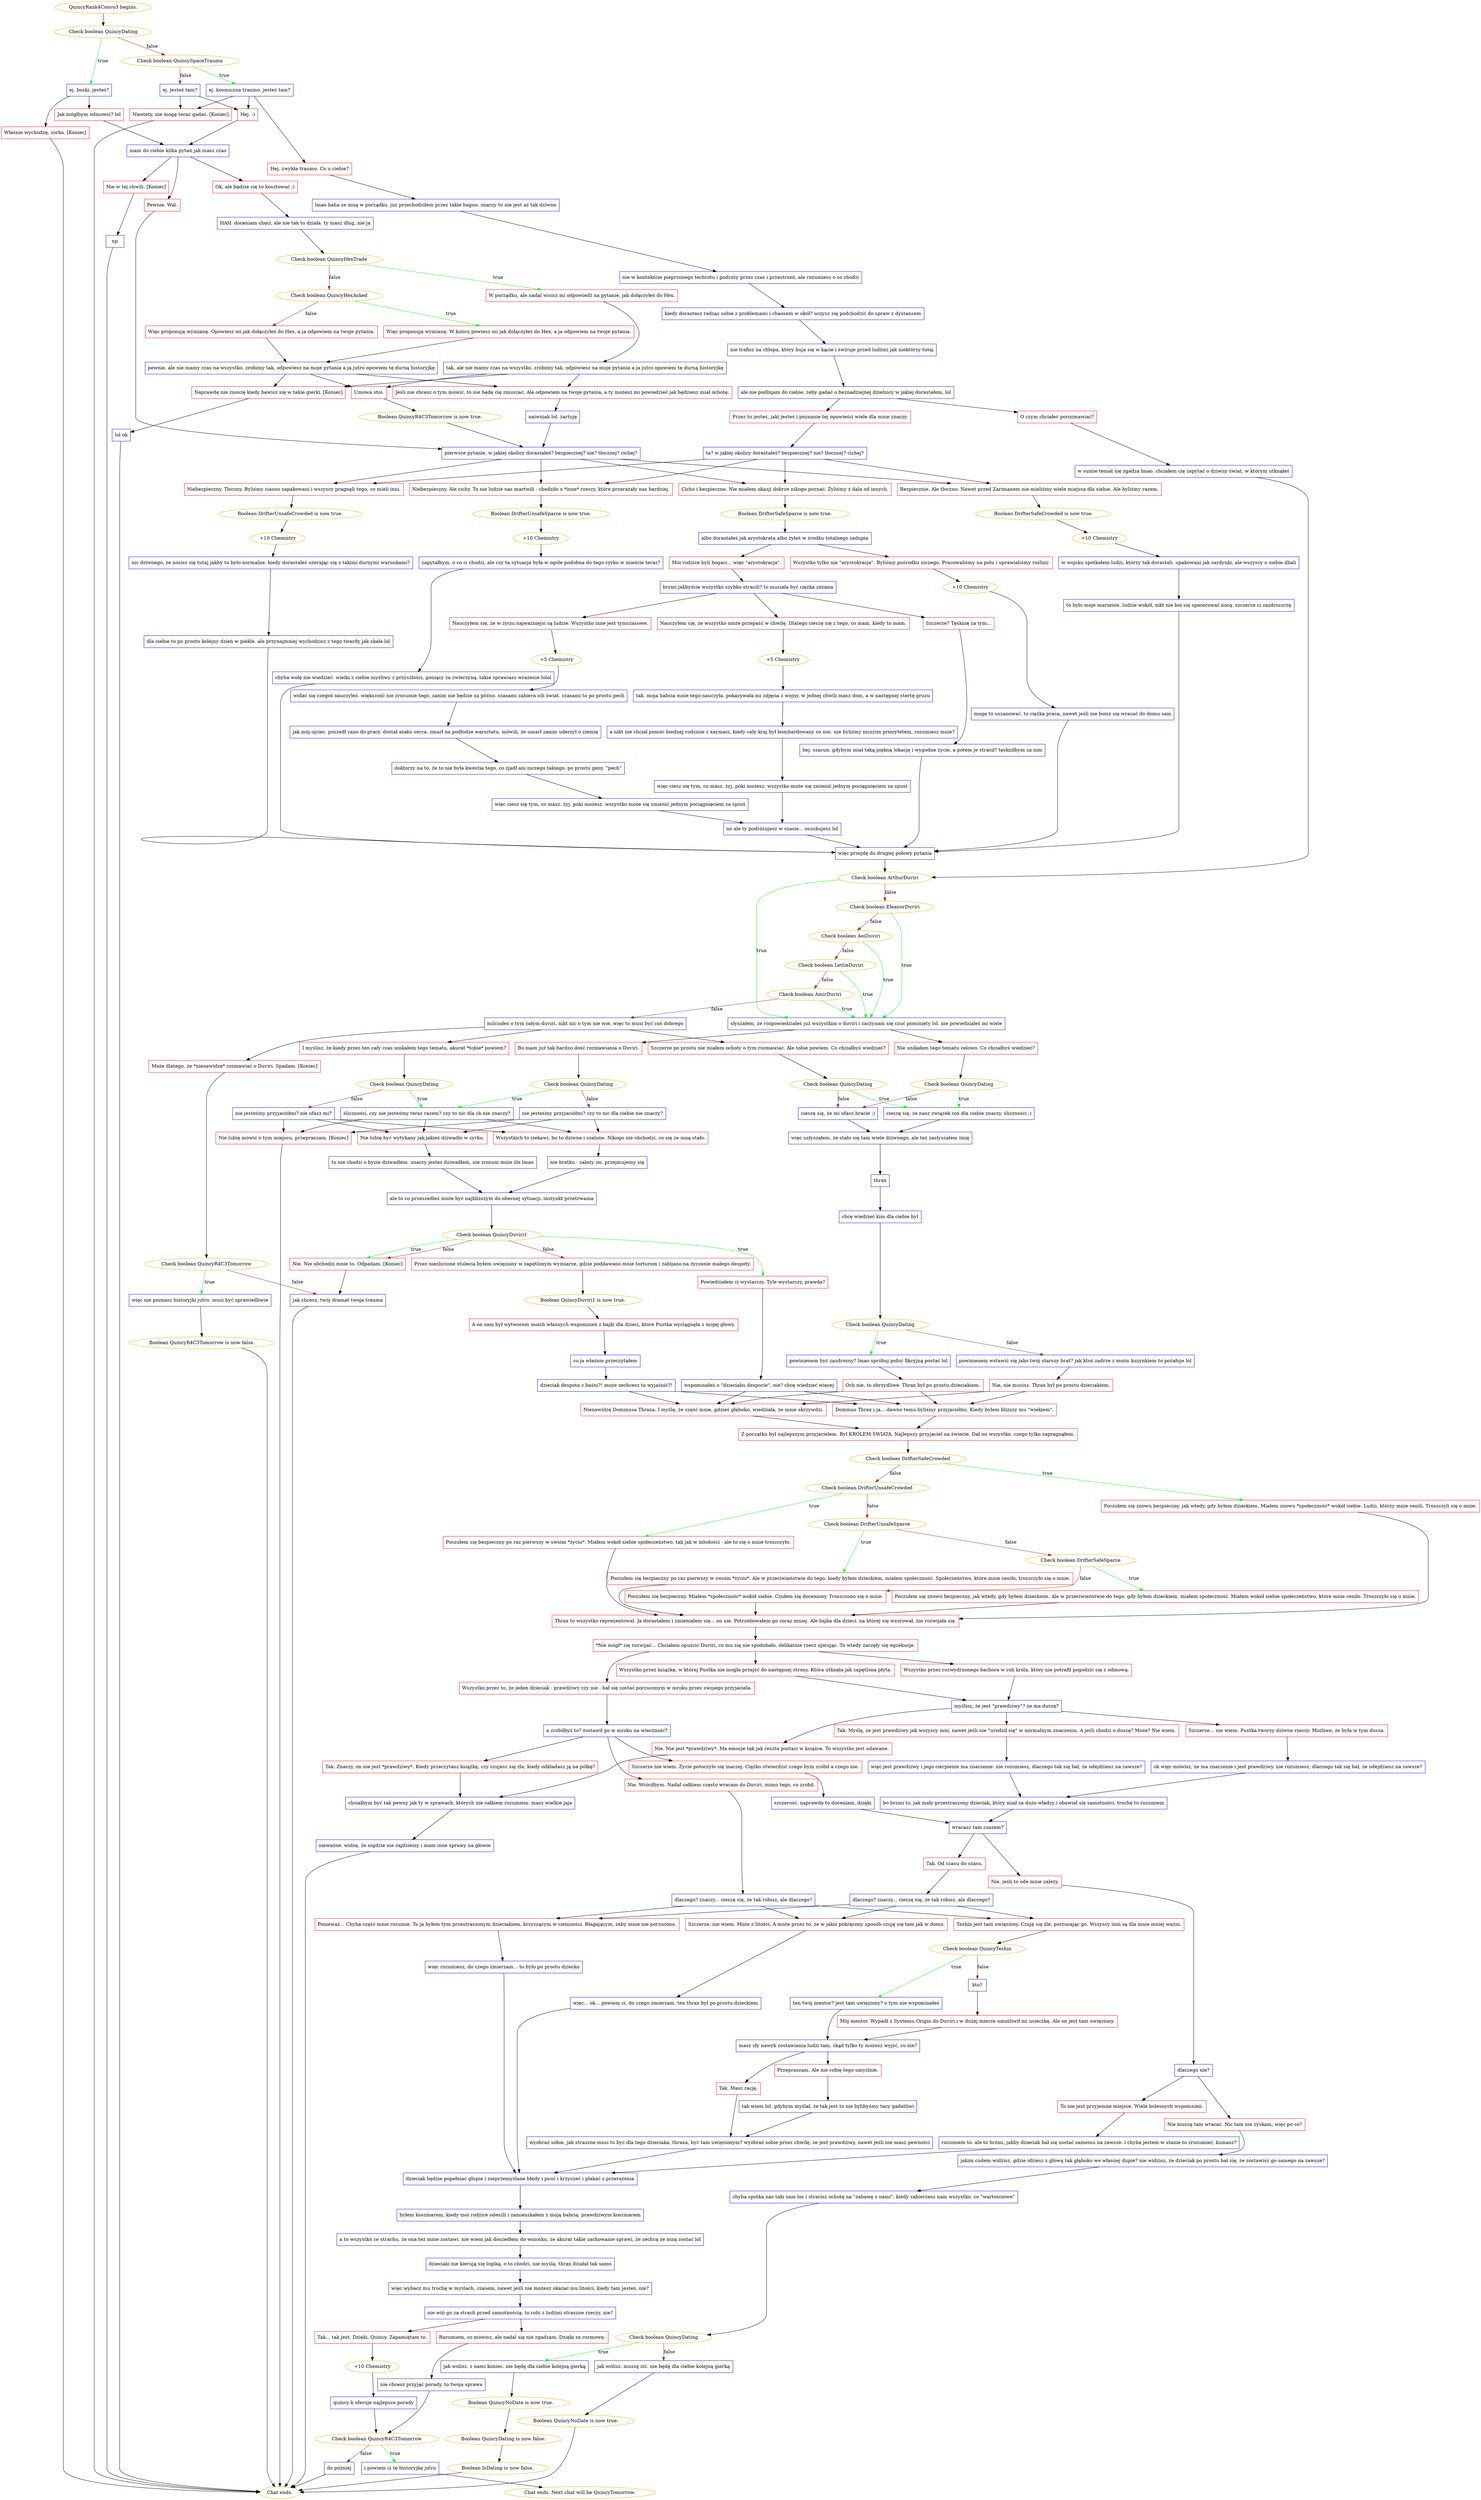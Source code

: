 digraph {
	"QuincyRank4Convo3 begins." [color=orange];
		"QuincyRank4Convo3 begins." -> j552943725;
	j552943725 [label="Check boolean QuincyDating",color=orange];
		j552943725 -> j1489298350 [label=true,color=green];
		j552943725 -> j3004499405 [label=false,color=brown];
	j1489298350 [label="ej. boski. jesteś?",shape=box,color=blue];
		j1489298350 -> j1598160281;
		j1489298350 -> j1451330750;
	j3004499405 [label="Check boolean QuincySpaceTrauma",color=orange];
		j3004499405 -> j4193904279 [label=true,color=green];
		j3004499405 -> j1729832285 [label=false,color=brown];
	j1598160281 [label="Jak mógłbym odmowić? lol",shape=box,color=red];
		j1598160281 -> j26209910;
	j1451330750 [label="Właśnie wychodzę, sorka. [Koniec]",shape=box,color=red];
		j1451330750 -> "Chat ends.";
	j4193904279 [label="ej. kosmiczna traumo. jesteś tam?",shape=box,color=blue];
		j4193904279 -> j3669931911;
		j4193904279 -> j4040983870;
		j4193904279 -> j3745594911;
	j1729832285 [label="ej. jesteś tam?",shape=box,color=blue];
		j1729832285 -> j4040983870;
		j1729832285 -> j3745594911;
	j26209910 [label="mam do ciebie kilka pytań jak masz czas",shape=box,color=blue];
		j26209910 -> j435291826;
		j26209910 -> j420030449;
		j26209910 -> j2180638348;
	"Chat ends." [color=orange];
	j3669931911 [label="Hej, zwykła traumo. Co u ciebie?",shape=box,color=red];
		j3669931911 -> j660620563;
	j4040983870 [label="Hej. :)",shape=box,color=red];
		j4040983870 -> j26209910;
	j3745594911 [label="Niestety, nie mogę teraz gadać. [Koniec]",shape=box,color=red];
		j3745594911 -> "Chat ends.";
	j435291826 [label="Pewnie. Wal.",shape=box,color=red];
		j435291826 -> j3430024985;
	j420030449 [label="Ok, ale będzie cię to kosztować ;)",shape=box,color=red];
		j420030449 -> j636613376;
	j2180638348 [label="Nie w tej chwili. [Koniec]",shape=box,color=red];
		j2180638348 -> j2591297677;
	j660620563 [label="lmao haha ze mną w porządku. już przechodziłem przez takie bagno. znaczy to nie jest aż tak dziwne",shape=box,color=blue];
		j660620563 -> j3934688614;
	j3430024985 [label="pierwsze pytanie, w jakiej okolicy dorastałeś? bezpiecznej? nie? tłocznej? cichej?",shape=box,color=blue];
		j3430024985 -> j3469904545;
		j3430024985 -> j4021851991;
		j3430024985 -> j1886667442;
		j3430024985 -> j3565379381;
	j636613376 [label="HAH. doceniam chęci, ale nie tak to działa. ty masz dług, nie ja",shape=box,color=blue];
		j636613376 -> j3869748579;
	j2591297677 [label="np",shape=box,color=blue];
		j2591297677 -> "Chat ends.";
	j3934688614 [label="nie w kontekście pieprzonego techrotu i podróży przez czas i przestrzeń, ale rozumiesz o co chodzi",shape=box,color=blue];
		j3934688614 -> j2372519033;
	j3469904545 [label="Bezpiecznie. Ale tłoczno. Nawet przed Zarimanem nie mieliśmy wiele miejsca dla siebie. Ale byliśmy razem.",shape=box,color=red];
		j3469904545 -> j111614122;
	j4021851991 [label="Niebezpieczny. Tłoczny. Byliśmy ciasno zapakowani i wszyscy pragnęli tego, co mieli inni.",shape=box,color=red];
		j4021851991 -> j1785983620;
	j1886667442 [label="Niebezpieczny. Ale cichy. To nie ludzie nas martwili - chodziło o *inne* rzeczy, które przerażały nas bardziej.",shape=box,color=red];
		j1886667442 -> j1255159791;
	j3565379381 [label="Cicho i bezpieczne. Nie miałem okazji dobrze nikogo poznać. Żyliśmy z dala od innych.",shape=box,color=red];
		j3565379381 -> j3934971744;
	j3869748579 [label="Check boolean QuincyHexTrade",color=orange];
		j3869748579 -> j1115131059 [label=true,color=green];
		j3869748579 -> j4011176701 [label=false,color=brown];
	j2372519033 [label="kiedy dorastasz radząc sobie z problemami i chaosem w okół? uczysz się podchodzić do spraw z dystansem",shape=box,color=blue];
		j2372519033 -> j363105078;
	j111614122 [label="Boolean DrifterSafeCrowded is now true.",color=orange];
		j111614122 -> j1689989948;
	j1785983620 [label="Boolean DrifterUnsafeCrowded is now true.",color=orange];
		j1785983620 -> j1156382435;
	j1255159791 [label="Boolean DrifterUnsafeSparce is now true.",color=orange];
		j1255159791 -> j4222160903;
	j3934971744 [label="Boolean DrifterSafeSparce is now true.",color=orange];
		j3934971744 -> j1309890584;
	j1115131059 [label="W porządku, ale nadal wisisz mi odpowiedź na pytanie, jak dołączyłeś do Hex.",shape=box,color=red];
		j1115131059 -> j868095404;
	j4011176701 [label="Check boolean QuincyHexAsked",color=orange];
		j4011176701 -> j2025429993 [label=true,color=green];
		j4011176701 -> j1582662849 [label=false,color=brown];
	j363105078 [label="nie trafisz na chłopa, który buja się w kącie i świruje przed ludźmi jak niektórzy tutaj",shape=box,color=blue];
		j363105078 -> j1546439884;
	j1689989948 [label="+10 Chemistry",color=orange];
		j1689989948 -> j3278917461;
	j1156382435 [label="+10 Chemistry",color=orange];
		j1156382435 -> j1727701806;
	j4222160903 [label="+10 Chemistry",color=orange];
		j4222160903 -> j1982137089;
	j1309890584 [label="albo dorastałeś jak arystokrata albo żyłeś w środku totalnego zadupia",shape=box,color=blue];
		j1309890584 -> j3082595593;
		j1309890584 -> j672392161;
	j868095404 [label="tak, ale nie mamy czas na wszystko. zrobimy tak, odpowiesz na moje pytania a ja jutro opowiem tę durną historyjkę",shape=box,color=blue];
		j868095404 -> j3160961723;
		j868095404 -> j1519052007;
		j868095404 -> j1077432639;
	j2025429993 [label="Więc proponuję wymianę. W końcu powiesz mi jak dołączyłeś do Hex, a ja odpowiem na twoje pytania.",shape=box,color=red];
		j2025429993 -> j4198060643;
	j1582662849 [label="Więc proponuję wymianę. Opowiesz mi jak dołączyłeś do Hex, a ja odpowiem na twoje pytania.",shape=box,color=red];
		j1582662849 -> j4198060643;
	j1546439884 [label="ale nie podbijam do ciebie, żeby gadać o beznadziejnej dzielnicy w jakiej dorastałem, lol",shape=box,color=blue];
		j1546439884 -> j3352471852;
		j1546439884 -> j2400155423;
	j3278917461 [label="w wojsku spotkałem ludzi, którzy tak dorastali. upakowani jak sardynki, ale wszyscy o siebie dbali",shape=box,color=blue];
		j3278917461 -> j4175053951;
	j1727701806 [label="nic dziwnego, że nosisz się tutaj jakby to było normalne. kiedy dorastałeś użerając się z takimi durnymi warunkami?",shape=box,color=blue];
		j1727701806 -> j2216394894;
	j1982137089 [label="zapytałbym, o co ci chodzi, ale czy ta sytuacja była w ogóle podobna do tego cyrku w mieście teraz?",shape=box,color=blue];
		j1982137089 -> j3071132453;
	j3082595593 [label="Wszystko tylko nie \"arystokracja\". Byliśmy pośrodku niczego. Pracowaliśmy na polu i uprawialiśmy rośliny.",shape=box,color=red];
		j3082595593 -> j3521265103;
	j672392161 [label="Moi rodzice byli bogaci... więc \"arystokracja\".",shape=box,color=red];
		j672392161 -> j993340879;
	j3160961723 [label="Umowa stoi.",shape=box,color=red];
		j3160961723 -> j1117810005;
	j1519052007 [label="Jeśli nie chcesz o tym mówić, to nie będę cię zmuszać. Ale odpowiem na twoje pytania, a ty możesz mi powiedzieć jak będziesz miał ochotę.",shape=box,color=red];
		j1519052007 -> j281354843;
	j1077432639 [label="Naprawdę nie znoszę kiedy bawisz się w takie gierki. [Koniec]",shape=box,color=red];
		j1077432639 -> j3729148362;
	j4198060643 [label="pewnie, ale nie mamy czas na wszystko. zrobimy tak, odpowiesz na moje pytania a ja jutro opowiem tę durną historyjkę",shape=box,color=blue];
		j4198060643 -> j3160961723;
		j4198060643 -> j1519052007;
		j4198060643 -> j1077432639;
	j3352471852 [label="O czym chciałeś porozmawiać?",shape=box,color=red];
		j3352471852 -> j3546648647;
	j2400155423 [label="Przez to jesteś, jaki jesteś i poznanie tej opowieści wiele dla mnie znaczy.",shape=box,color=red];
		j2400155423 -> j3577637824;
	j4175053951 [label="to było moje marzenie. ludzie wokół, nikt nie boi się spacerować nocą. szczerze ci zazdroszczę",shape=box,color=blue];
		j4175053951 -> j2461514948;
	j2216394894 [label="dla ciebie to po prostu kolejny dzień w piekle. ale przynajmniej wychodzisz z tego twardy jak skała lol",shape=box,color=blue];
		j2216394894 -> j2461514948;
	j3071132453 [label="chyba wolę nie wiedzieć. wielki z ciebie myśliwy z przyszłości, goniący za zwierzyną. takie sprawiasz wrażenie lolol",shape=box,color=blue];
		j3071132453 -> j2461514948;
	j3521265103 [label="+10 Chemistry",color=orange];
		j3521265103 -> j2937199216;
	j993340879 [label="brzmi jakbyście wszystko szybko stracili? to musiała być ciężka zmiana",shape=box,color=blue];
		j993340879 -> j3215568279;
		j993340879 -> j1130708988;
		j993340879 -> j203627616;
	j1117810005 [label="Boolean QuincyR4C3Tomorrow is now true.",color=orange];
		j1117810005 -> j3430024985;
	j281354843 [label="naiwniak lol. żartuję",shape=box,color=blue];
		j281354843 -> j3430024985;
	j3729148362 [label="lol ok",shape=box,color=blue];
		j3729148362 -> "Chat ends.";
	j3546648647 [label="w sumie temat się zgadza lmao. chciałem cię zapytać o dziwny świat, w którym utknąłeś",shape=box,color=blue];
		j3546648647 -> j3268356592;
	j3577637824 [label="ta? w jakiej okolicy dorastałeś? bezpiecznej? nie? tłocznej? cichej?",shape=box,color=blue];
		j3577637824 -> j3469904545;
		j3577637824 -> j4021851991;
		j3577637824 -> j1886667442;
		j3577637824 -> j3565379381;
	j2461514948 [label="więc przejdę do drugiej połowy pytania",shape=box,color=blue];
		j2461514948 -> j3268356592;
	j2937199216 [label="mogę to uszanować. to ciężka praca, nawet jeśli nie boisz się wracać do domu sam",shape=box,color=blue];
		j2937199216 -> j2461514948;
	j3215568279 [label="Szczerze? Tęsknię za tym...",shape=box,color=red];
		j3215568279 -> j249792442;
	j1130708988 [label="Nauczyłem się, że wszystko może przepaść w chwilę. Dlatego cieszę się z tego, co mam, kiedy to mam.",shape=box,color=red];
		j1130708988 -> j479482148;
	j203627616 [label="Nauczyłem się, że w życiu najważniejsi są ludzie. Wszystko inne jest tymczasowe.",shape=box,color=red];
		j203627616 -> j2373958311;
	j3268356592 [label="Check boolean ArthurDuviri",color=orange];
		j3268356592 -> j421864976 [label=true,color=green];
		j3268356592 -> j4104290587 [label=false,color=brown];
	j249792442 [label="hej. szacun. gdybym miał taką piękną lokację i wygodne życie, a potem je stracił? tęskniłbym za nim",shape=box,color=blue];
		j249792442 -> j2461514948;
	j479482148 [label="+5 Chemistry",color=orange];
		j479482148 -> j2254904571;
	j2373958311 [label="+5 Chemistry",color=orange];
		j2373958311 -> j1576896147;
	j421864976 [label="słyszałem, że rozpowiedziałeś już wszystkim o duviri i zaczynam się czuć pominięty lol. nie powiedziałeś mi wiele",shape=box,color=blue];
		j421864976 -> j1619370792;
		j421864976 -> j582530724;
	j4104290587 [label="Check boolean EleanorDuviri",color=orange];
		j4104290587 -> j421864976 [label=true,color=green];
		j4104290587 -> j481100708 [label=false,color=brown];
	j2254904571 [label="tak. moja babcia mnie tego nauczyła. pokazywała mi zdjęcia z wojny. w jednej chwili masz dom, a w następnej stertę gruzu",shape=box,color=blue];
		j2254904571 -> j78581755;
	j1576896147 [label="widać się czegoś nauczyłeś. większość nie zrozumie tego, zanim nie będzie za późno. czasami zabiera ich świat. czasami to po prostu pech",shape=box,color=blue];
		j1576896147 -> j3339119511;
	j1619370792 [label="Nie unikałem tego tematu celowo. Co chciałbyś wiedzieć?",shape=box,color=red];
		j1619370792 -> j1049962924;
	j582530724 [label="Bo mam już tak bardzo dość rozmawiania o Duviri.",shape=box,color=red];
		j582530724 -> j2517674731;
	j481100708 [label="Check boolean AoiDuviri",color=orange];
		j481100708 -> j421864976 [label=true,color=green];
		j481100708 -> j2629651196 [label=false,color=brown];
	j78581755 [label="a nikt nie chciał pomóc biednej rodzinie z xaymaci, kiedy cały kraj był bombardowany co noc. nie byliśmy niczyim priorytetem, rozumiesz mnie?",shape=box,color=blue];
		j78581755 -> j2060675808;
	j3339119511 [label="jak mój ojciec. poszedł rano do pracy. dostał ataku serca. zmarł na podłodze warsztatu. mówili, że umarł zanim uderzył o ziemię",shape=box,color=blue];
		j3339119511 -> j2644205094;
	j1049962924 [label="Check boolean QuincyDating",color=orange];
		j1049962924 -> j4227496003 [label=true,color=green];
		j1049962924 -> j1167094007 [label=false,color=brown];
	j2517674731 [label="Check boolean QuincyDating",color=orange];
		j2517674731 -> j3969575536 [label=true,color=green];
		j2517674731 -> j2295114403 [label=false,color=brown];
	j2629651196 [label="Check boolean LettieDuviri",color=orange];
		j2629651196 -> j421864976 [label=true,color=green];
		j2629651196 -> j1771238635 [label=false,color=brown];
	j2060675808 [label="więc ciesz się tym, co masz. żyj, póki możesz. wszystko może się zmienić jednym pociągnięciem za spust",shape=box,color=blue];
		j2060675808 -> j2714539307;
	j2644205094 [label="doktorzy na to, że to nie była kwestia tego, co zjadł ani niczego takiego. po prostu geny. \"pech\"",shape=box,color=blue];
		j2644205094 -> j1763854206;
	j4227496003 [label="cieszę się, że nasz związek coś dla ciebie znaczy, śliczności ;)",shape=box,color=blue];
		j4227496003 -> j530126385;
	j1167094007 [label="cieszę się, że mi ufasz bracie :)",shape=box,color=blue];
		j1167094007 -> j530126385;
	j3969575536 [label="śliczności, czy nie jesteśmy teraz razem? czy to nic dla cb nie znaczy?",shape=box,color=blue];
		j3969575536 -> j71159337;
		j3969575536 -> j82806623;
		j3969575536 -> j85391477;
	j2295114403 [label="nie jesteśmy przyjaciółmi? czy to nic dla ciebie nie znaczy?",shape=box,color=blue];
		j2295114403 -> j71159337;
		j2295114403 -> j82806623;
		j2295114403 -> j85391477;
	j1771238635 [label="Check boolean AmirDuviri",color=orange];
		j1771238635 -> j421864976 [label=true,color=green];
		j1771238635 -> j3147529001 [label=false,color=brown];
	j2714539307 [label="no ale ty podróżujesz w czasie... oszukujesz lol",shape=box,color=blue];
		j2714539307 -> j2461514948;
	j1763854206 [label="więc ciesz się tym, co masz. żyj, póki możesz. wszystko może się zmienić jednym pociągnięciem za spust",shape=box,color=blue];
		j1763854206 -> j2714539307;
	j530126385 [label="więc usłyszałem, że stało się tam wiele dziwnego, ale też zasłyszałem imię",shape=box,color=blue];
		j530126385 -> j524997680;
	j71159337 [label="Wszystkich to ciekawi, bo to dziwne i szalone. Nikogo nie obchodzi, co się ze mną stało.",shape=box,color=red];
		j71159337 -> j2570406202;
	j82806623 [label="Nie lubię być wytykany jak jakieś dziwadło w cyrku.",shape=box,color=red];
		j82806623 -> j912923463;
	j85391477 [label="Nie lubię mówić o tym miejscu, przepraszam. [Koniec]",shape=box,color=red];
		j85391477 -> "Chat ends.";
	j3147529001 [label="milczałeś o tym całym duviri. nikt nic o tym nie wie, więc to musi być coś dobrego",shape=box,color=blue];
		j3147529001 -> j3495322267;
		j3147529001 -> j3935193618;
		j3147529001 -> j35864790;
	j524997680 [label="thrax",shape=box,color=blue];
		j524997680 -> j325717149;
	j2570406202 [label="nie bratku - zależy im. przejmujemy się",shape=box,color=blue];
		j2570406202 -> j1631005837;
	j912923463 [label="tu nie chodzi o bycie dziwadłem. znaczy jesteś dziwadłem, nie zrozum mnie źle lmao",shape=box,color=blue];
		j912923463 -> j1631005837;
	j3495322267 [label="Szczerze po prostu nie miałem ochoty o tym rozmawiać. Ale tobie powiem. Co chciałbyś wiedzieć?",shape=box,color=red];
		j3495322267 -> j1970620959;
	j3935193618 [label="I myślisz, że kiedy przez ten cały czas unikałem tego tematu, akurat *tobie* powiem?",shape=box,color=red];
		j3935193618 -> j1548335853;
	j35864790 [label="Może dlatego, że *nienawidzę* rozmawiać o Duviri. Spadam. [Koniec]",shape=box,color=red];
		j35864790 -> j3137933610;
	j325717149 [label="chcę wiedzieć kim dla ciebie był",shape=box,color=blue];
		j325717149 -> j3518307430;
	j1631005837 [label="ale to co przeszedłeś może być najbliższym do obecnej sytuacji. instynkt przetrwania",shape=box,color=blue];
		j1631005837 -> j1065292502;
	j1970620959 [label="Check boolean QuincyDating",color=orange];
		j1970620959 -> j4227496003 [label=true,color=green];
		j1970620959 -> j1167094007 [label=false,color=brown];
	j1548335853 [label="Check boolean QuincyDating",color=orange];
		j1548335853 -> j3969575536 [label=true,color=green];
		j1548335853 -> j2899850922 [label=false,color=brown];
	j3137933610 [label="Check boolean QuincyR4C3Tomorrow",color=orange];
		j3137933610 -> j4183221880 [label=true,color=green];
		j3137933610 -> j1177721265 [label=false,color=brown];
	j3518307430 [label="Check boolean QuincyDating",color=orange];
		j3518307430 -> j2704236174 [label=true,color=green];
		j3518307430 -> j3483703012 [label=false,color=brown];
	j1065292502 [label="Check boolean QuincyDuviri1",color=orange];
		j1065292502 -> j166867687 [label=true,color=green];
		j1065292502 -> j3637002155 [label=true,color=green];
		j1065292502 -> j4255908746 [label=false,color=brown];
		j1065292502 -> j3637002155 [label=false,color=brown];
	j2899850922 [label="nie jesteśmy przyjaciółmi? nie ufasz mi?",shape=box,color=blue];
		j2899850922 -> j71159337;
		j2899850922 -> j82806623;
		j2899850922 -> j85391477;
	j4183221880 [label="więc nie poznasz historyjki jutro. musi być sprawiedliwie",shape=box,color=blue];
		j4183221880 -> j10984581;
	j1177721265 [label="jak chcesz, twój dramat twoja trauma",shape=box,color=blue];
		j1177721265 -> "Chat ends.";
	j2704236174 [label="powinienem być zazdrosny? lmao spróbuj pobić fikcyjną postać lol",shape=box,color=blue];
		j2704236174 -> j1899031625;
	j3483703012 [label="powinienem wstawić się jako twój starszy brat? jak ktoś zadrze z moim kuzynkiem to pożałuje lol",shape=box,color=blue];
		j3483703012 -> j2828791944;
	j166867687 [label="Powiedziałem ci wystarczy. Tyle wystarczy, prawda?",shape=box,color=red];
		j166867687 -> j3076167001;
	j3637002155 [label="Nie. Nie obchodzi mnie to. Odpadam. [Koniec]",shape=box,color=red];
		j3637002155 -> j1177721265;
	j4255908746 [label="Przez niezliczone stulecia byłem uwięziony w zapętlonym wymiarze, gdzie poddawano mnie torturom i zabijano na życzenie małego despoty.",shape=box,color=red];
		j4255908746 -> j3676284694;
	j10984581 [label="Boolean QuincyR4C3Tomorrow is now false.",color=orange];
		j10984581 -> "Chat ends.";
	j1899031625 [label="Och nie, to obrzydliwe. Thrax był po prostu dzieciakiem.",shape=box,color=red];
		j1899031625 -> j192013735;
		j1899031625 -> j1353547480;
	j2828791944 [label="Nie, nie musisz. Thrax był po prostu dzieciakiem.",shape=box,color=red];
		j2828791944 -> j1353547480;
		j2828791944 -> j192013735;
	j3076167001 [label="wspominałeś o \"dzieciaku despocie\", nie? chcę wiedzieć więcej",shape=box,color=blue];
		j3076167001 -> j1353547480;
		j3076167001 -> j192013735;
	j3676284694 [label="Boolean QuincyDuviri1 is now true.",color=orange];
		j3676284694 -> j2924224756;
	j192013735 [label="Nienawidzę Dominusa Thraxa. I myślę, że część mnie, gdzieś głęboko, wiedziała, że mnie skrzywdzi.",shape=box,color=red];
		j192013735 -> j1780068800;
	j1353547480 [label="Dominus Thrax i ja... dawno temu byliśmy przyjaciółmi. Kiedy byłem bliższy mu \"wiekiem\".",shape=box,color=red];
		j1353547480 -> j1780068800;
	j2924224756 [label="A on sam był wytworem moich własnych wspomnień z bajki dla dzieci, które Pustka wyciągnęła z mojej głowy.",shape=box,color=red];
		j2924224756 -> j3566648580;
	j1780068800 [label="Z początku był najlepszym przyjacielem. Był KRÓLEM ŚWIATA. Najlepszy przyjaciel na świecie. Dał mi wszystko, czego tylko zapragnąłem.",shape=box,color=red];
		j1780068800 -> j2662847170;
	j3566648580 [label="co ja właśnie przeczytałem",shape=box,color=blue];
		j3566648580 -> j1057583891;
	j2662847170 [label="Check boolean DrifterSafeCrowded",color=orange];
		j2662847170 -> j2226513802 [label=true,color=green];
		j2662847170 -> j994130163 [label=false,color=brown];
	j1057583891 [label="dzieciak despota z baśni?! może zechcesz to wyjaśnić?!",shape=box,color=blue];
		j1057583891 -> j1353547480;
		j1057583891 -> j192013735;
	j2226513802 [label="Poczułem się znowu bezpieczny, jak wtedy, gdy byłem dzieckiem. Miałem znowu *społeczność* wokół siebie. Ludzi, którzy mnie cenili. Troszczyli się o mnie.",shape=box,color=red];
		j2226513802 -> j630606099;
	j994130163 [label="Check boolean DrifterUnsafeCrowded",color=orange];
		j994130163 -> j1051011424 [label=true,color=green];
		j994130163 -> j3323227003 [label=false,color=brown];
	j630606099 [label="Thrax to wszystko reprezentował. Ja dorastałem i zmieniałem się... on nie. Potrzebowałem go coraz mniej. Ale bajka dla dzieci, na której się wzorował, nie rozwijała się.",shape=box,color=red];
		j630606099 -> j650841899;
	j1051011424 [label="Poczułem się bezpieczny po raz pierwszy w swoim *życiu*. Miałem wokół siebie społeczeństwo, tak jak w młodości - ale to się o mnie troszczyło.",shape=box,color=red];
		j1051011424 -> j630606099;
	j3323227003 [label="Check boolean DrifterUnsafeSparce",color=orange];
		j3323227003 -> j1440376859 [label=true,color=green];
		j3323227003 -> j2575966162 [label=false,color=brown];
	j650841899 [label="*Nie mógł* się rozwijać... Chciałem opuścić Duviri, co mu się nie spodobało, delikatnie rzecz ujmując. To wtedy zaczęły się egzekucje.",shape=box,color=red];
		j650841899 -> j219478865;
		j650841899 -> j2727093177;
		j650841899 -> j3847382105;
	j1440376859 [label="Poczułem się bezpieczny po raz pierwszy w swoim *życiu*. Ale w przeciwieństwie do tego, kiedy byłem dzieckiem, miałem społeczność. Społeczeństwo, które mnie ceniło, troszczyło się o mnie.",shape=box,color=red];
		j1440376859 -> j630606099;
	j2575966162 [label="Check boolean DrifterSafeSparce",color=orange];
		j2575966162 -> j3193455687 [label=true,color=green];
		j2575966162 -> j3313308584 [label=false,color=brown];
	j219478865 [label="Wszystko przez rozwydrzonego bachora w roli króla, który nie potrafił pogodzić się z odmową.",shape=box,color=red];
		j219478865 -> j1805481369;
	j2727093177 [label="Wszystko przez książkę, w której Pustka nie mogła przejść do następnej strony. Która utknęła jak zapętlona płyta.",shape=box,color=red];
		j2727093177 -> j1805481369;
	j3847382105 [label="Wszystko przez to, że jeden dzieciak - prawdziwy czy nie - bał się zostać porzuconym w mroku przez swojego przyjaciela.",shape=box,color=red];
		j3847382105 -> j1333214141;
	j3193455687 [label="Poczułem się znowu bezpieczny, jak wtedy, gdy byłem dzieckiem. Ale w przeciwieństwie do tego, gdy byłem dzieckiem, miałem społeczność. Miałem wokół siebie społeczeństwo, które mnie ceniło. Troszczyło się o mnie.",shape=box,color=red];
		j3193455687 -> j630606099;
	j3313308584 [label="Poczułem się bezpieczny. Miałem *społeczność* wokół siebie. Czułem się doceniony. Troszczono się o mnie.",shape=box,color=red];
		j3313308584 -> j630606099;
	j1805481369 [label="myślisz, że jest \"prawdziwy\"? że ma duszę?",shape=box,color=blue];
		j1805481369 -> j2551682358;
		j1805481369 -> j4051220496;
		j1805481369 -> j106345411;
	j1333214141 [label="a zrobiłbyś to? zostawił go w mroku na wieczność?",shape=box,color=blue];
		j1333214141 -> j2236781158;
		j1333214141 -> j759897949;
		j1333214141 -> j630462201;
	j2551682358 [label="Tak. Myślę, że jest prawdziwy jak wszyscy inni, nawet jeśli nie \"urodził się\" w normalnym znaczeniu. A jeśli chodzi o duszę? Może? Nie wiem.",shape=box,color=red];
		j2551682358 -> j840937491;
	j4051220496 [label="Szczerze... nie wiem. Pustka tworzy dziwne rzeczy. Możliwe, że była w tym dusza.",shape=box,color=red];
		j4051220496 -> j2447991675;
	j106345411 [label="Nie. Nie jest *prawdziwy*. Ma emocje tak jak reszta postaci w książce. To wszystko jest udawane.",shape=box,color=red];
		j106345411 -> j75526241;
	j2236781158 [label="Nie. Wróciłbym. Nadal całkiem często wracam do Duviri, mimo tego, co zrobił.",shape=box,color=red];
		j2236781158 -> j3328179774;
	j759897949 [label="Tak. Znaczy, on nie jest *prawdziwy*. Kiedy przeczytasz książkę, czy czujesz się źle, kiedy odkładasz ją na półkę?",shape=box,color=red];
		j759897949 -> j75526241;
	j630462201 [label="Szczerze nie wiem. Życie potoczyło się inaczej. Ciężko stwierdzić czego bym zrobił a czego nie.",shape=box,color=red];
		j630462201 -> j2552806665;
	j840937491 [label="więc jest prawdziwy i jego cierpienie ma znaczenie. nie rozumiesz, dlaczego tak się bał, że odejdziesz na zawsze?",shape=box,color=blue];
		j840937491 -> j1709374482;
	j2447991675 [label="ok więc mówisz, że ma znaczenie i jest prawdziwy. nie rozumiesz, dlaczego tak się bał, że odejdziesz na zawsze?",shape=box,color=blue];
		j2447991675 -> j1709374482;
	j75526241 [label="chciałbym być tak pewny jak ty w sprawach, których nie całkiem rozumiem. masz wielkie jaja",shape=box,color=blue];
		j75526241 -> j440456097;
	j3328179774 [label="dlaczego? znaczy... cieszę się, że tak robisz, ale dlaczego?",shape=box,color=blue];
		j3328179774 -> j2231786186;
		j3328179774 -> j656390601;
		j3328179774 -> j2610744359;
	j2552806665 [label="szczerość. naprawdę to doceniam, dzięki",shape=box,color=blue];
		j2552806665 -> j1625211163;
	j1709374482 [label="bo brzmi to, jak mały przestraszony dzieciak, który miał za dużo władzy i obawiał się samotności. trochę to rozumiem",shape=box,color=blue];
		j1709374482 -> j1625211163;
	j440456097 [label="nieważne. widzę, że nigdzie nie zajdziemy i mam inne sprawy na głowie",shape=box,color=blue];
		j440456097 -> "Chat ends.";
	j2231786186 [label="Ponieważ... Chyba część mnie rozumie. To ja byłem tym przestraszonym dzieciakiem, krzyczącym w ciemności. Błagającym, żeby mnie nie porzucono.",shape=box,color=red];
		j2231786186 -> j2991762770;
	j656390601 [label="Szczerze, nie wiem. Może z litości. A może przez to, że w jakiś pokręcony sposób czuję się tam jak w domu.",shape=box,color=red];
		j656390601 -> j1429955456;
	j2610744359 [label="Teshin jest tam uwięziony. Czuję się źle, porzucając go. Wszyscy inni są dla mnie mniej ważni.",shape=box,color=red];
		j2610744359 -> j2913113973;
	j1625211163 [label="wracasz tam czasem?",shape=box,color=blue];
		j1625211163 -> j478129867;
		j1625211163 -> j3365199075;
	j2991762770 [label="więc rozumiesz, do czego zmierzam... to było po prostu dziecko",shape=box,color=blue];
		j2991762770 -> j3597391185;
	j1429955456 [label="więc... ok... powiem ci, do czego zmierzam. ten thrax był po prostu dzieckiem",shape=box,color=blue];
		j1429955456 -> j3597391185;
	j2913113973 [label="Check boolean QuincyTeshin",color=orange];
		j2913113973 -> j3858284956 [label=true,color=green];
		j2913113973 -> j3986484428 [label=false,color=brown];
	j478129867 [label="Tak. Od czasu do czasu.",shape=box,color=red];
		j478129867 -> j869822906;
	j3365199075 [label="Nie, jeśli to ode mnie zależy.",shape=box,color=red];
		j3365199075 -> j496121692;
	j3597391185 [label="dzieciak będzie popełniać głupie i nieprzemyślane błędy i psuć i krzyczeć i płakać z przerażenia",shape=box,color=blue];
		j3597391185 -> j694437401;
	j3858284956 [label="ten twój mentor? jest tam uwięziony? o tym nie wspominałeś",shape=box,color=blue];
		j3858284956 -> j4015518489;
	j3986484428 [label="kto?",shape=box,color=blue];
		j3986484428 -> j536871100;
	j869822906 [label="dlaczego? znaczy... cieszę się, że tak robisz, ale dlaczego?",shape=box,color=blue];
		j869822906 -> j2610744359;
		j869822906 -> j2231786186;
		j869822906 -> j656390601;
	j496121692 [label="dlaczego nie?",shape=box,color=blue];
		j496121692 -> j1502818763;
		j496121692 -> j101434286;
	j694437401 [label="byłem koszmarem, kiedy moi rodzice odeszli i zamieszkałem z moją babcią. prawdziwym koszmarem",shape=box,color=blue];
		j694437401 -> j3560805032;
	j4015518489 [label="masz zły nawyk zostawiania ludzi tam, skąd tylko ty możesz wyjść, co nie?",shape=box,color=blue];
		j4015518489 -> j2354799167;
		j4015518489 -> j1456559043;
	j536871100 [label="Mój mentor. Wypadł z Systemu Origin do Duviri i w dużej mierze umożliwił mi ucieczkę. Ale on jest tam uwięziony.",shape=box,color=red];
		j536871100 -> j4015518489;
	j1502818763 [label="To nie jest przyjemne miejsce. Wiele bolesnych wspomnień.",shape=box,color=red];
		j1502818763 -> j2230555145;
	j101434286 [label="Nie muszę tam wracać. Nic tam nie zyskam, więc po co?",shape=box,color=red];
		j101434286 -> j2047754981;
	j3560805032 [label="a to wszystko ze strachu, że ona też mnie zostawi. nie wiem jak doszedłem do wniosku, że akurat takie zachowanie sprawi, że zechcą ze mną zostać lol",shape=box,color=blue];
		j3560805032 -> j3818618100;
	j2354799167 [label="Tak. Masz rację.",shape=box,color=red];
		j2354799167 -> j1347178135;
	j1456559043 [label="Przepraszam. Ale nie robię tego umyślnie.",shape=box,color=red];
		j1456559043 -> j1964835113;
	j2230555145 [label="rozumiem to. ale to brzmi, jakby dzieciak bał się zostać samemu na zawsze. i chyba jestem w stanie to zrozumieć, kumasz?",shape=box,color=blue];
		j2230555145 -> j3597391185;
	j2047754981 [label="jakim cudem widzisz, gdzie idziesz z głową tak głęboko we własnej dupie? nie widzisz, że dzieciak po prostu bał się, że zostawisz go samego na zawsze?",shape=box,color=blue];
		j2047754981 -> j778624246;
	j3818618100 [label="dzieciaki nie kierują się logiką, o to chodzi, nie myślą. thrax działał tak samo",shape=box,color=blue];
		j3818618100 -> j948714544;
	j1347178135 [label="wyobraź sobie, jak straszne musi to być dla tego dzieciaka, thraxa, być tam uwięzionym? wyobraź sobie przez chwilę, że jest prawdziwy, nawet jeśli nie masz pewności",shape=box,color=blue];
		j1347178135 -> j3597391185;
	j1964835113 [label="tak wiem lol. gdybym myślał, że tak jest to nie bylibyśmy tacy gadatliwi",shape=box,color=blue];
		j1964835113 -> j1347178135;
	j778624246 [label="chyba spotka nas taki sam los i stracisz ochotę na \"zabawę z nami\", kiedy zabierzesz nam wszystko, co \"wartościowe\"",shape=box,color=blue];
		j778624246 -> j1234817647;
	j948714544 [label="więc wybacz mu trochę w myślach, czasem, nawet jeśli nie możesz okazać mu litości, kiedy tam jesteś, nie?",shape=box,color=blue];
		j948714544 -> j22836315;
	j1234817647 [label="Check boolean QuincyDating",color=orange];
		j1234817647 -> j1360065483 [label=true,color=green];
		j1234817647 -> j4135059761 [label=false,color=brown];
	j22836315 [label="nie wiń go za strach przed samotnością. to robi z ludźmi straszne rzeczy, nie?",shape=box,color=blue];
		j22836315 -> j3228207584;
		j22836315 -> j489266435;
	j1360065483 [label="jak wolisz. z nami koniec. nie będę dla ciebie kolejną gierką",shape=box,color=blue];
		j1360065483 -> j3567260245;
	j4135059761 [label="jak wolisz. muszę iść. nie będę dla ciebie kolejną gierką",shape=box,color=blue];
		j4135059761 -> j632329483;
	j3228207584 [label="Rozumiem, co mówisz, ale nadal się nie zgadzam. Dzięki za rozmowę.",shape=box,color=red];
		j3228207584 -> j1978085188;
	j489266435 [label="Tak... tak jest. Dzięki, Quincy. Zapamiętam to.",shape=box,color=red];
		j489266435 -> j1662433331;
	j3567260245 [label="Boolean QuincyNoDate is now true.",color=orange];
		j3567260245 -> j3990685114;
	j632329483 [label="Boolean QuincyNoDate is now true.",color=orange];
		j632329483 -> "Chat ends.";
	j1978085188 [label="nie chcesz przyjąć porady, to twoja sprawa",shape=box,color=blue];
		j1978085188 -> j3962651380;
	j1662433331 [label="+10 Chemistry",color=orange];
		j1662433331 -> j1142611261;
	j3990685114 [label="Boolean QuincyDating is now false.",color=orange];
		j3990685114 -> j178902881;
	j3962651380 [label="Check boolean QuincyR4C3Tomorrow",color=orange];
		j3962651380 -> j1023180338 [label=true,color=green];
		j3962651380 -> j1405995419 [label=false,color=brown];
	j1142611261 [label="quincy-k oferuje najlepsze porady",shape=box,color=blue];
		j1142611261 -> j3962651380;
	j178902881 [label="Boolean IsDating is now false.",color=orange];
		j178902881 -> "Chat ends.";
	j1023180338 [label="i powiem ci tę historyjkę jutro",shape=box,color=blue];
		j1023180338 -> "Chat ends. Next chat will be QuincyTomorrow.";
	j1405995419 [label="do później",shape=box,color=blue];
		j1405995419 -> "Chat ends.";
	"Chat ends. Next chat will be QuincyTomorrow." [color=orange];
}
